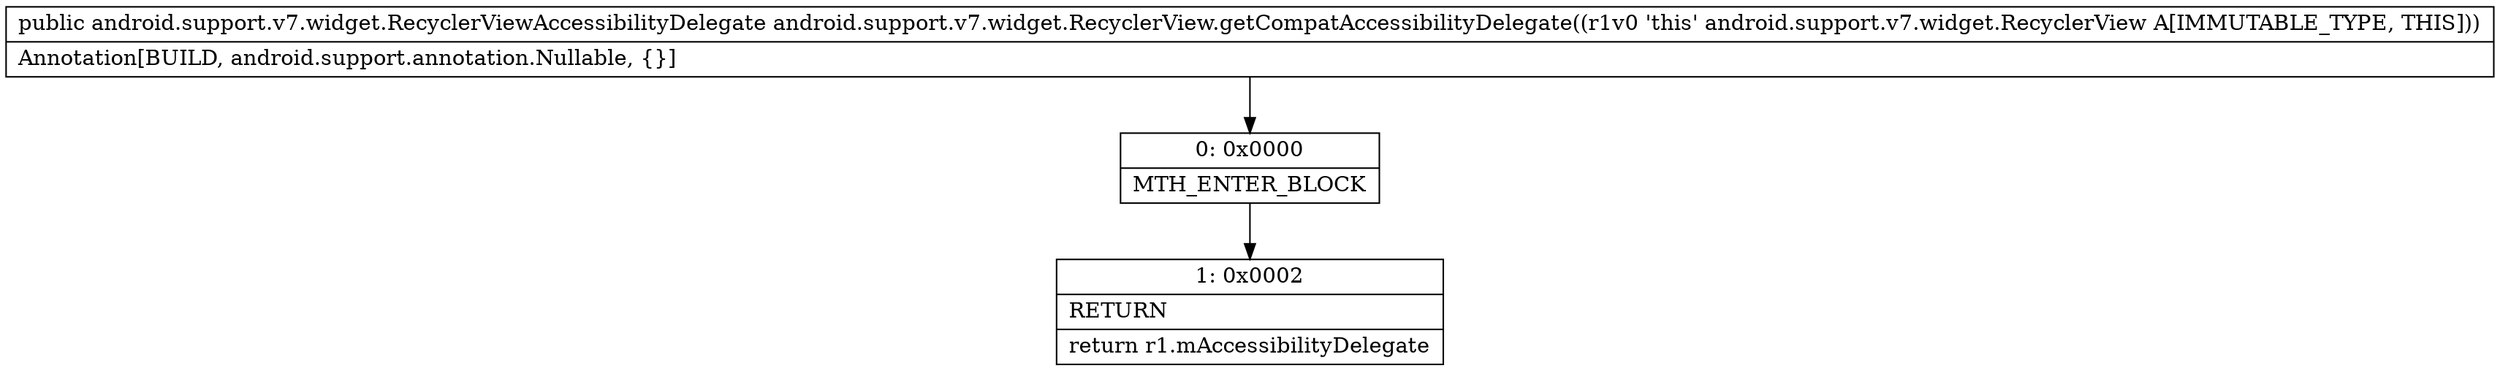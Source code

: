 digraph "CFG forandroid.support.v7.widget.RecyclerView.getCompatAccessibilityDelegate()Landroid\/support\/v7\/widget\/RecyclerViewAccessibilityDelegate;" {
Node_0 [shape=record,label="{0\:\ 0x0000|MTH_ENTER_BLOCK\l}"];
Node_1 [shape=record,label="{1\:\ 0x0002|RETURN\l|return r1.mAccessibilityDelegate\l}"];
MethodNode[shape=record,label="{public android.support.v7.widget.RecyclerViewAccessibilityDelegate android.support.v7.widget.RecyclerView.getCompatAccessibilityDelegate((r1v0 'this' android.support.v7.widget.RecyclerView A[IMMUTABLE_TYPE, THIS]))  | Annotation[BUILD, android.support.annotation.Nullable, \{\}]\l}"];
MethodNode -> Node_0;
Node_0 -> Node_1;
}

